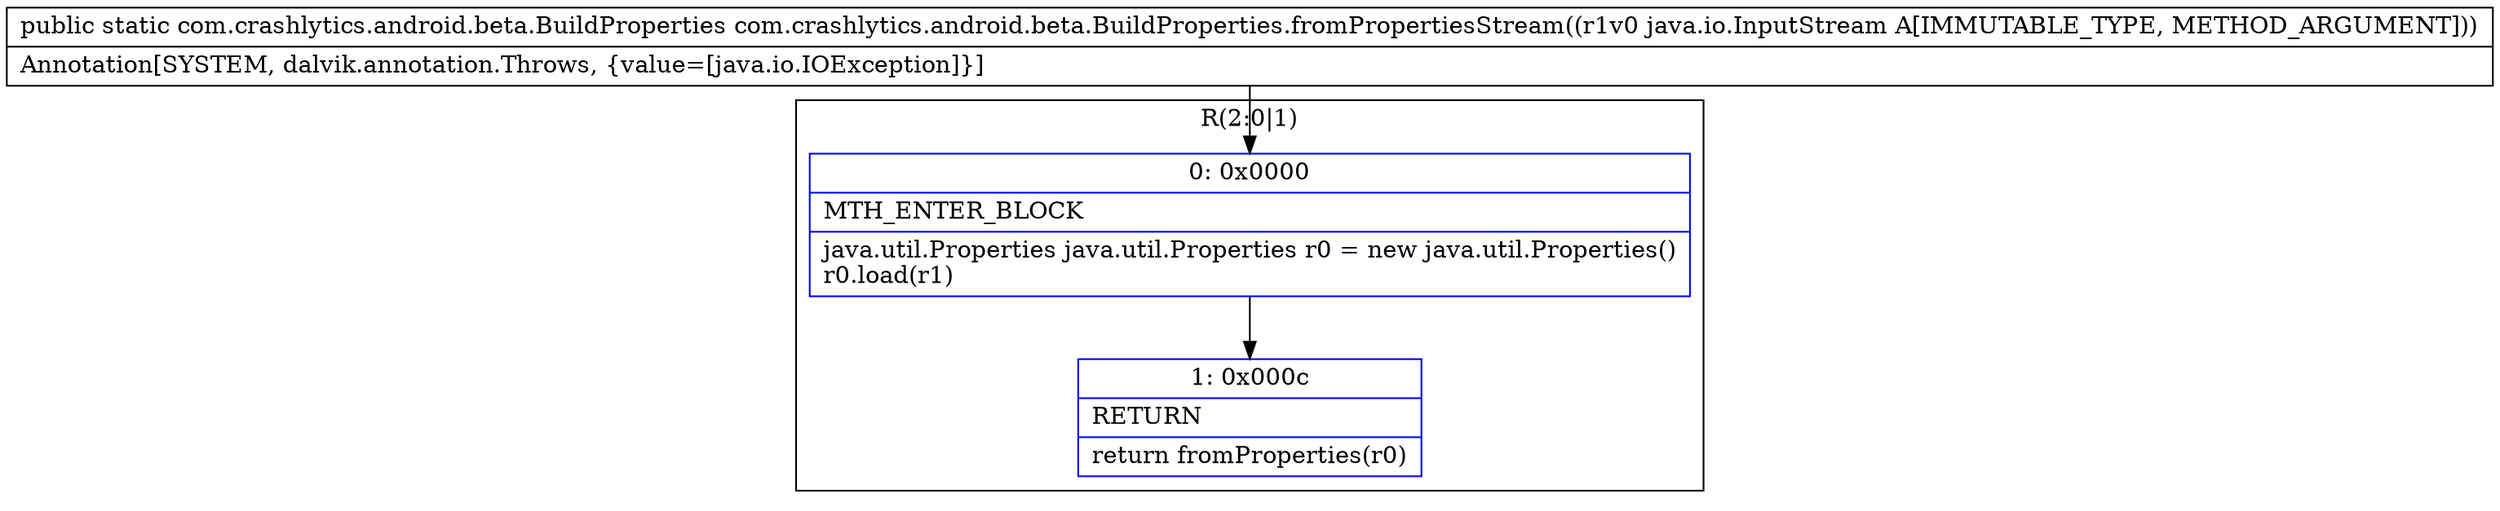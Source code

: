 digraph "CFG forcom.crashlytics.android.beta.BuildProperties.fromPropertiesStream(Ljava\/io\/InputStream;)Lcom\/crashlytics\/android\/beta\/BuildProperties;" {
subgraph cluster_Region_781547233 {
label = "R(2:0|1)";
node [shape=record,color=blue];
Node_0 [shape=record,label="{0\:\ 0x0000|MTH_ENTER_BLOCK\l|java.util.Properties java.util.Properties r0 = new java.util.Properties()\lr0.load(r1)\l}"];
Node_1 [shape=record,label="{1\:\ 0x000c|RETURN\l|return fromProperties(r0)\l}"];
}
MethodNode[shape=record,label="{public static com.crashlytics.android.beta.BuildProperties com.crashlytics.android.beta.BuildProperties.fromPropertiesStream((r1v0 java.io.InputStream A[IMMUTABLE_TYPE, METHOD_ARGUMENT]))  | Annotation[SYSTEM, dalvik.annotation.Throws, \{value=[java.io.IOException]\}]\l}"];
MethodNode -> Node_0;
Node_0 -> Node_1;
}

